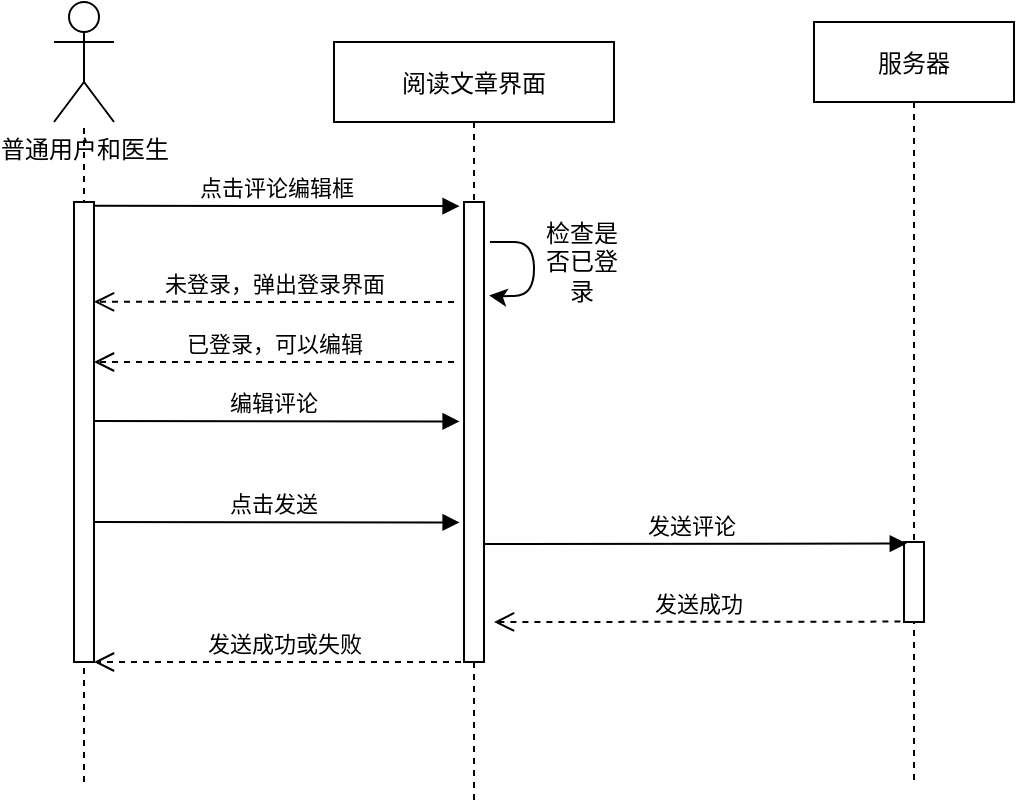 <mxfile version="14.6.1" type="github">
  <diagram id="GaZEwZNvfu3UE7zAAX3h" name="Page-1">
    <mxGraphModel dx="1038" dy="548" grid="1" gridSize="10" guides="1" tooltips="1" connect="1" arrows="1" fold="1" page="1" pageScale="1" pageWidth="827" pageHeight="1169" background="none" math="0" shadow="0">
      <root>
        <mxCell id="0" />
        <mxCell id="1" parent="0" />
        <mxCell id="aPXRLluLCyAPujvP-D1S-1" value="阅读文章界面" style="shape=umlLifeline;perimeter=lifelinePerimeter;container=1;collapsible=0;recursiveResize=0;rounded=0;shadow=0;strokeWidth=1;" parent="1" vertex="1">
          <mxGeometry x="310" y="90" width="140" height="380" as="geometry" />
        </mxCell>
        <mxCell id="aPXRLluLCyAPujvP-D1S-2" value="" style="points=[];perimeter=orthogonalPerimeter;rounded=0;shadow=0;strokeWidth=1;" parent="aPXRLluLCyAPujvP-D1S-1" vertex="1">
          <mxGeometry x="65" y="80" width="10" height="230" as="geometry" />
        </mxCell>
        <mxCell id="aPXRLluLCyAPujvP-D1S-21" value="" style="curved=1;endArrow=classic;html=1;entryX=1.26;entryY=0.203;entryDx=0;entryDy=0;entryPerimeter=0;" parent="aPXRLluLCyAPujvP-D1S-1" target="aPXRLluLCyAPujvP-D1S-2" edge="1">
          <mxGeometry width="50" height="50" relative="1" as="geometry">
            <mxPoint x="78" y="100" as="sourcePoint" />
            <mxPoint x="60" y="127" as="targetPoint" />
            <Array as="points">
              <mxPoint x="80" y="100" />
              <mxPoint x="100" y="100" />
              <mxPoint x="100" y="127" />
              <mxPoint x="80" y="127" />
            </Array>
          </mxGeometry>
        </mxCell>
        <mxCell id="aPXRLluLCyAPujvP-D1S-3" value="服务器" style="shape=umlLifeline;perimeter=lifelinePerimeter;container=1;collapsible=0;recursiveResize=0;rounded=0;shadow=0;strokeWidth=1;" parent="1" vertex="1">
          <mxGeometry x="550" y="80" width="100" height="380" as="geometry" />
        </mxCell>
        <mxCell id="aPXRLluLCyAPujvP-D1S-4" value="" style="points=[];perimeter=orthogonalPerimeter;rounded=0;shadow=0;strokeWidth=1;" parent="aPXRLluLCyAPujvP-D1S-3" vertex="1">
          <mxGeometry x="45" y="260" width="10" height="40" as="geometry" />
        </mxCell>
        <mxCell id="aPXRLluLCyAPujvP-D1S-7" value="普通用户和医生" style="shape=umlActor;verticalLabelPosition=bottom;verticalAlign=top;html=1;outlineConnect=0;fontStyle=0;fontFamily=Helvetica;" parent="1" vertex="1">
          <mxGeometry x="170" y="70" width="30" height="60" as="geometry" />
        </mxCell>
        <mxCell id="aPXRLluLCyAPujvP-D1S-8" value="" style="endArrow=none;dashed=1;html=1;fontFamily=Helvetica;" parent="1" target="aPXRLluLCyAPujvP-D1S-7" edge="1">
          <mxGeometry width="50" height="50" relative="1" as="geometry">
            <mxPoint x="185" y="460" as="sourcePoint" />
            <mxPoint x="184.5" y="160" as="targetPoint" />
          </mxGeometry>
        </mxCell>
        <mxCell id="aPXRLluLCyAPujvP-D1S-9" value="" style="html=1;points=[];perimeter=orthogonalPerimeter;fontFamily=Helvetica;" parent="1" vertex="1">
          <mxGeometry x="180" y="170" width="10" height="230" as="geometry" />
        </mxCell>
        <mxCell id="aPXRLluLCyAPujvP-D1S-10" value="点击评论编辑框" style="verticalAlign=bottom;endArrow=block;shadow=0;strokeWidth=1;entryX=-0.22;entryY=0.009;entryDx=0;entryDy=0;entryPerimeter=0;exitX=1;exitY=0.008;exitDx=0;exitDy=0;exitPerimeter=0;" parent="1" source="aPXRLluLCyAPujvP-D1S-9" target="aPXRLluLCyAPujvP-D1S-2" edge="1">
          <mxGeometry relative="1" as="geometry">
            <mxPoint x="200" y="172" as="sourcePoint" />
            <mxPoint x="340" y="200" as="targetPoint" />
            <Array as="points" />
          </mxGeometry>
        </mxCell>
        <mxCell id="aPXRLluLCyAPujvP-D1S-12" value="未登录，弹出登录界面" style="html=1;verticalAlign=bottom;endArrow=open;dashed=1;endSize=8;fontFamily=Helvetica;entryX=1;entryY=0.217;entryDx=0;entryDy=0;entryPerimeter=0;" parent="1" target="aPXRLluLCyAPujvP-D1S-9" edge="1">
          <mxGeometry relative="1" as="geometry">
            <mxPoint x="370" y="220" as="sourcePoint" />
            <mxPoint x="200" y="250" as="targetPoint" />
            <Array as="points" />
          </mxGeometry>
        </mxCell>
        <mxCell id="aPXRLluLCyAPujvP-D1S-15" value="发送成功或失败" style="html=1;verticalAlign=bottom;endArrow=open;dashed=1;endSize=8;fontFamily=Helvetica;" parent="1" source="aPXRLluLCyAPujvP-D1S-1" edge="1">
          <mxGeometry relative="1" as="geometry">
            <mxPoint x="340" y="400" as="sourcePoint" />
            <mxPoint x="190" y="400" as="targetPoint" />
          </mxGeometry>
        </mxCell>
        <mxCell id="aPXRLluLCyAPujvP-D1S-24" value="已登录，可以编辑" style="html=1;verticalAlign=bottom;endArrow=open;dashed=1;endSize=8;fontFamily=Helvetica;entryX=1;entryY=0.217;entryDx=0;entryDy=0;entryPerimeter=0;" parent="1" edge="1">
          <mxGeometry relative="1" as="geometry">
            <mxPoint x="370" y="250" as="sourcePoint" />
            <mxPoint x="190" y="250.0" as="targetPoint" />
            <Array as="points" />
            <mxPoint as="offset" />
          </mxGeometry>
        </mxCell>
        <mxCell id="aPXRLluLCyAPujvP-D1S-22" value="检查是否已登录" style="text;html=1;strokeColor=none;fillColor=none;align=center;verticalAlign=middle;whiteSpace=wrap;rounded=0;" parent="1" vertex="1">
          <mxGeometry x="414" y="190" width="40" height="20" as="geometry" />
        </mxCell>
        <mxCell id="aPXRLluLCyAPujvP-D1S-25" value="编辑评论" style="verticalAlign=bottom;endArrow=block;shadow=0;strokeWidth=1;entryX=-0.22;entryY=0.009;entryDx=0;entryDy=0;entryPerimeter=0;exitX=1;exitY=0.008;exitDx=0;exitDy=0;exitPerimeter=0;" parent="1" edge="1">
          <mxGeometry x="-0.015" relative="1" as="geometry">
            <mxPoint x="190" y="279.5" as="sourcePoint" />
            <mxPoint x="372.8" y="279.73" as="targetPoint" />
            <Array as="points" />
            <mxPoint as="offset" />
          </mxGeometry>
        </mxCell>
        <mxCell id="aPXRLluLCyAPujvP-D1S-26" value="点击发送" style="verticalAlign=bottom;endArrow=block;shadow=0;strokeWidth=1;entryX=-0.22;entryY=0.009;entryDx=0;entryDy=0;entryPerimeter=0;exitX=1;exitY=0.008;exitDx=0;exitDy=0;exitPerimeter=0;" parent="1" edge="1">
          <mxGeometry x="-0.015" relative="1" as="geometry">
            <mxPoint x="190" y="330" as="sourcePoint" />
            <mxPoint x="372.8" y="330.23" as="targetPoint" />
            <Array as="points" />
            <mxPoint as="offset" />
          </mxGeometry>
        </mxCell>
        <mxCell id="aPXRLluLCyAPujvP-D1S-27" value="发送评论" style="verticalAlign=bottom;endArrow=block;shadow=0;strokeWidth=1;entryX=0.14;entryY=0.02;entryDx=0;entryDy=0;entryPerimeter=0;" parent="1" target="aPXRLluLCyAPujvP-D1S-4" edge="1">
          <mxGeometry x="-0.015" relative="1" as="geometry">
            <mxPoint x="385" y="341" as="sourcePoint" />
            <mxPoint x="590" y="340" as="targetPoint" />
            <Array as="points" />
            <mxPoint as="offset" />
          </mxGeometry>
        </mxCell>
        <mxCell id="aPXRLluLCyAPujvP-D1S-28" value="发送成功" style="html=1;verticalAlign=bottom;endArrow=open;dashed=1;endSize=8;fontFamily=Helvetica;exitX=-0.18;exitY=0.995;exitDx=0;exitDy=0;exitPerimeter=0;" parent="1" source="aPXRLluLCyAPujvP-D1S-4" edge="1">
          <mxGeometry relative="1" as="geometry">
            <mxPoint x="590" y="380" as="sourcePoint" />
            <mxPoint x="390" y="380" as="targetPoint" />
          </mxGeometry>
        </mxCell>
      </root>
    </mxGraphModel>
  </diagram>
</mxfile>
